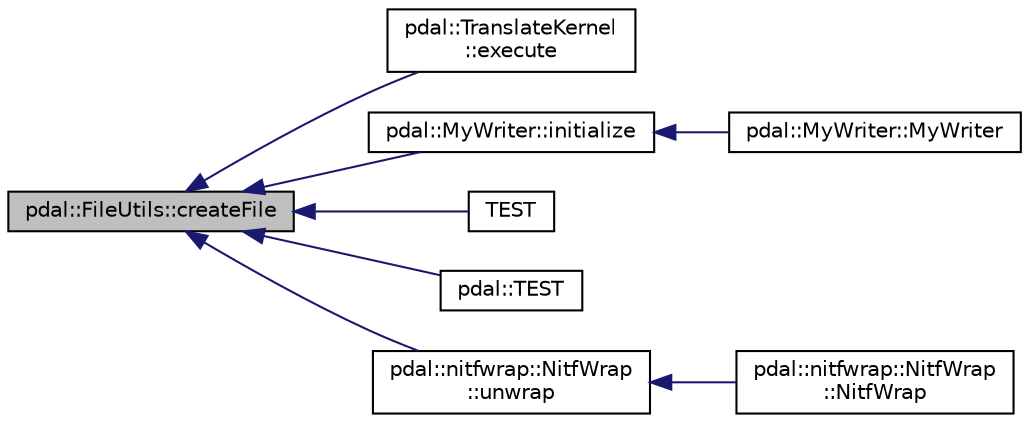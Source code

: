 digraph "pdal::FileUtils::createFile"
{
  edge [fontname="Helvetica",fontsize="10",labelfontname="Helvetica",labelfontsize="10"];
  node [fontname="Helvetica",fontsize="10",shape=record];
  rankdir="LR";
  Node1 [label="pdal::FileUtils::createFile",height=0.2,width=0.4,color="black", fillcolor="grey75", style="filled", fontcolor="black"];
  Node1 -> Node2 [dir="back",color="midnightblue",fontsize="10",style="solid",fontname="Helvetica"];
  Node2 [label="pdal::TranslateKernel\l::execute",height=0.2,width=0.4,color="black", fillcolor="white", style="filled",URL="$classpdal_1_1TranslateKernel.html#a29dcfe64f27066795c729465ffbef49c"];
  Node1 -> Node3 [dir="back",color="midnightblue",fontsize="10",style="solid",fontname="Helvetica"];
  Node3 [label="pdal::MyWriter::initialize",height=0.2,width=0.4,color="black", fillcolor="white", style="filled",URL="$classpdal_1_1MyWriter.html#a9492c8ffbaee5849212bb6fd3f944374"];
  Node3 -> Node4 [dir="back",color="midnightblue",fontsize="10",style="solid",fontname="Helvetica"];
  Node4 [label="pdal::MyWriter::MyWriter",height=0.2,width=0.4,color="black", fillcolor="white", style="filled",URL="$classpdal_1_1MyWriter.html#a7a1ec3d8ebe4b4602537edecf4a00e4b"];
  Node1 -> Node5 [dir="back",color="midnightblue",fontsize="10",style="solid",fontname="Helvetica"];
  Node5 [label="TEST",height=0.2,width=0.4,color="black", fillcolor="white", style="filled",URL="$FileUtilsTest_8cpp.html#a3ed972b865f5ecc3d9b7851abfcea2ea"];
  Node1 -> Node6 [dir="back",color="midnightblue",fontsize="10",style="solid",fontname="Helvetica"];
  Node6 [label="pdal::TEST",height=0.2,width=0.4,color="black", fillcolor="white", style="filled",URL="$namespacepdal.html#aa06938168593f61abd59b9a856423fe5"];
  Node1 -> Node7 [dir="back",color="midnightblue",fontsize="10",style="solid",fontname="Helvetica"];
  Node7 [label="pdal::nitfwrap::NitfWrap\l::unwrap",height=0.2,width=0.4,color="black", fillcolor="white", style="filled",URL="$classpdal_1_1nitfwrap_1_1NitfWrap.html#a427c1cc359051aed8f90ec5ba317de89"];
  Node7 -> Node8 [dir="back",color="midnightblue",fontsize="10",style="solid",fontname="Helvetica"];
  Node8 [label="pdal::nitfwrap::NitfWrap\l::NitfWrap",height=0.2,width=0.4,color="black", fillcolor="white", style="filled",URL="$classpdal_1_1nitfwrap_1_1NitfWrap.html#a507defc6c08af645c161ee875c58374a"];
}
